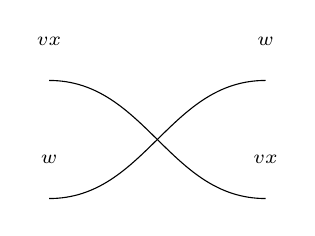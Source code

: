 \begin{tikzpicture}
	\begin{pgfonlayer}{nodelayer}
		\node [style=none] (0) at (-1.5, -0.75) {};
		\node [style=none] (1) at (-1.5, 0.75) {};
		\node [style=none] (2) at (1.25, -0.75) {};
		\node [style=none] (3) at (1.25, 0.75) {};
		\node [style=none] (4) at (1.25, -0.25) {\scriptsize $vx$};
		\node [style=none] (5) at (1.25, 1.25) {\scriptsize $w$};
		\node [style=none] (6) at (-1.5, -0.25) {\scriptsize $w$};
		\node [style=none] (7) at (-1.5, 1.25) {\scriptsize $vx$};
	\end{pgfonlayer}
	\begin{pgfonlayer}{edgelayer}
		\draw [in=180, out=0] (1.center) to (2.center);
		\draw [in=180, out=0] (0.center) to (3.center);
	\end{pgfonlayer}
\end{tikzpicture}
